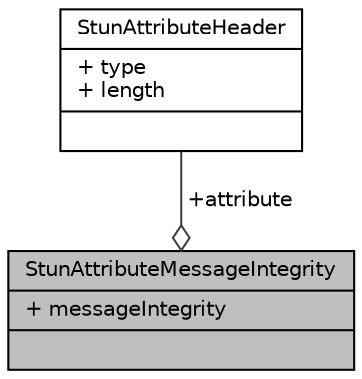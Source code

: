 digraph "StunAttributeMessageIntegrity"
{
 // LATEX_PDF_SIZE
  edge [fontname="Helvetica",fontsize="10",labelfontname="Helvetica",labelfontsize="10"];
  node [fontname="Helvetica",fontsize="10",shape=record];
  Node1 [label="{StunAttributeMessageIntegrity\n|+ messageIntegrity\l|}",height=0.2,width=0.4,color="black", fillcolor="grey75", style="filled", fontcolor="black",tooltip=" "];
  Node2 -> Node1 [color="grey25",fontsize="10",style="solid",label=" +attribute" ,arrowhead="odiamond",fontname="Helvetica"];
  Node2 [label="{StunAttributeHeader\n|+ type\l+ length\l|}",height=0.2,width=0.4,color="black", fillcolor="white", style="filled",URL="$structStunAttributeHeader.html",tooltip=" "];
}
